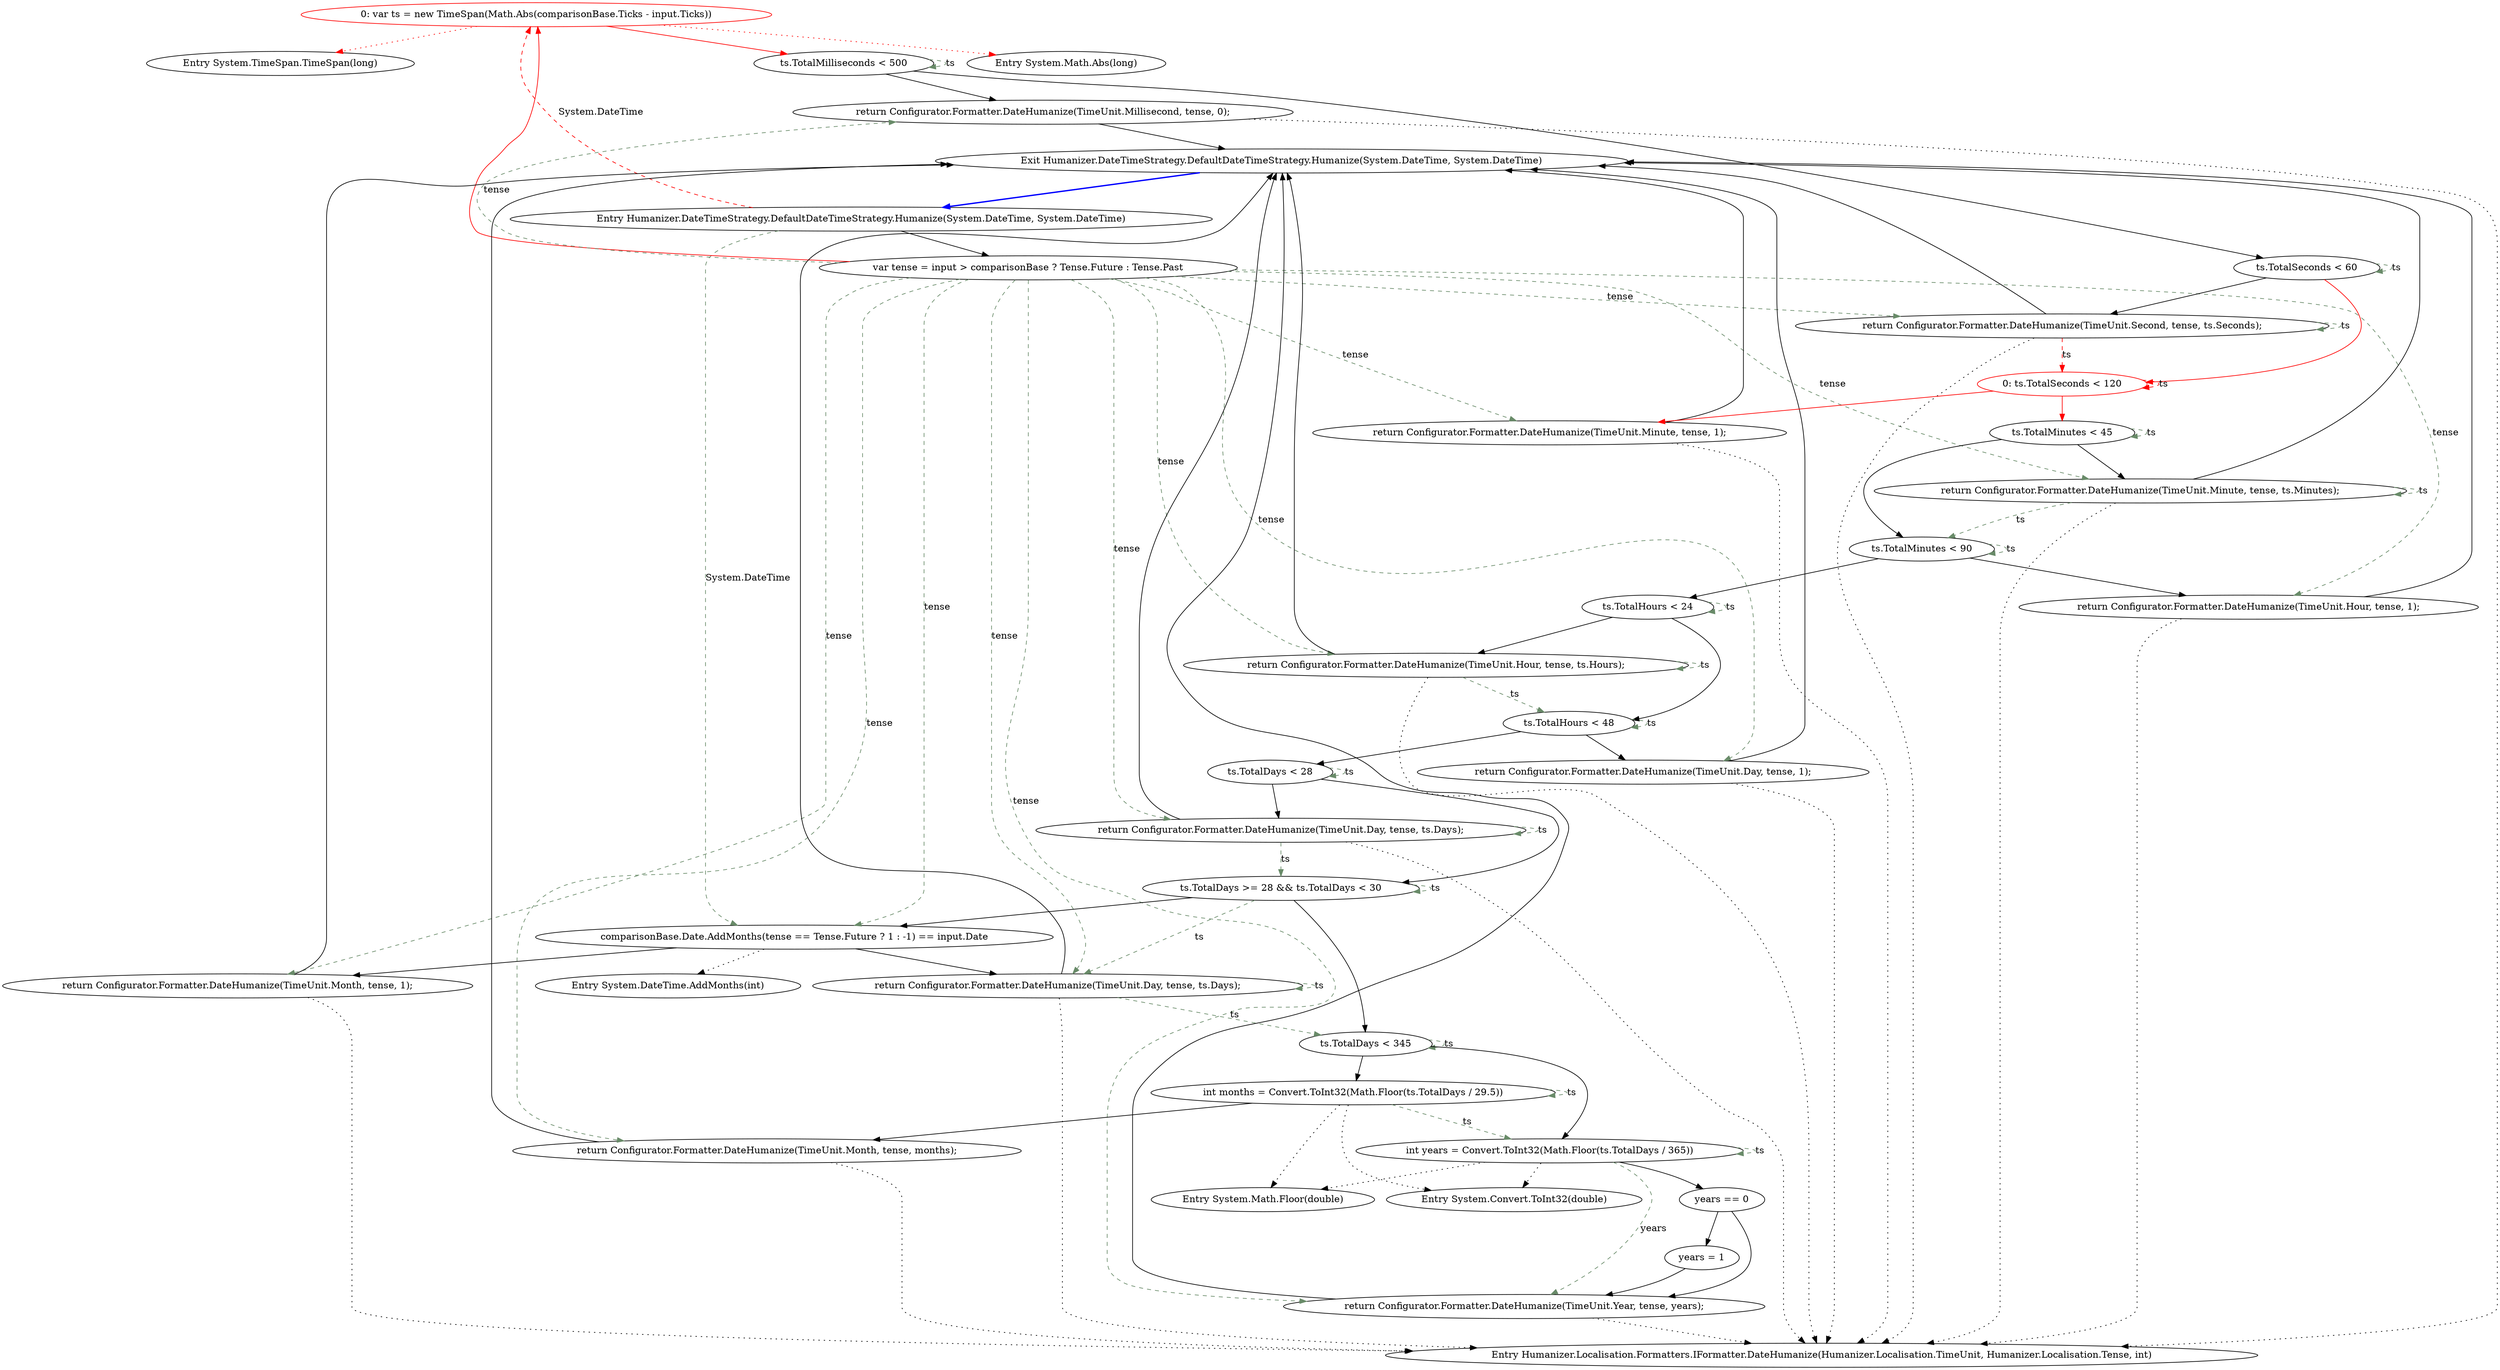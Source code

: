 digraph  {
m0_31 [cluster="System.TimeSpan.TimeSpan(long)", file="ReflectionHelper.cs", label="Entry System.TimeSpan.TimeSpan(long)", span="0-0"];
m0_36 [cluster="System.Convert.ToInt32(double)", file="ReflectionHelper.cs", label="Entry System.Convert.ToInt32(double)", span="0-0"];
m0_34 [cluster="System.DateTime.AddMonths(int)", file="ReflectionHelper.cs", label="Entry System.DateTime.AddMonths(int)", span="0-0"];
m0_0 [cluster="Humanizer.DateTimeStrategy.DefaultDateTimeStrategy.Humanize(System.DateTime, System.DateTime)", file="ReflectionHelper.cs", label="Entry Humanizer.DateTimeStrategy.DefaultDateTimeStrategy.Humanize(System.DateTime, System.DateTime)", span="18-18"];
m0_1 [cluster="Humanizer.DateTimeStrategy.DefaultDateTimeStrategy.Humanize(System.DateTime, System.DateTime)", file="ReflectionHelper.cs", label="var tense = input > comparisonBase ? Tense.Future : Tense.Past", span="20-20"];
m0_2 [cluster="Humanizer.DateTimeStrategy.DefaultDateTimeStrategy.Humanize(System.DateTime, System.DateTime)", color=red, community=0, file="ReflectionHelper.cs", label="0: var ts = new TimeSpan(Math.Abs(comparisonBase.Ticks - input.Ticks))", span="21-21"];
m0_20 [cluster="Humanizer.DateTimeStrategy.DefaultDateTimeStrategy.Humanize(System.DateTime, System.DateTime)", file="ReflectionHelper.cs", label="comparisonBase.Date.AddMonths(tense == Tense.Future ? 1 : -1) == input.Date", span="49-49"];
m0_4 [cluster="Humanizer.DateTimeStrategy.DefaultDateTimeStrategy.Humanize(System.DateTime, System.DateTime)", file="ReflectionHelper.cs", label="return Configurator.Formatter.DateHumanize(TimeUnit.Millisecond, tense, 0);", span="24-24"];
m0_6 [cluster="Humanizer.DateTimeStrategy.DefaultDateTimeStrategy.Humanize(System.DateTime, System.DateTime)", file="ReflectionHelper.cs", label="return Configurator.Formatter.DateHumanize(TimeUnit.Second, tense, ts.Seconds);", span="27-27"];
m0_8 [cluster="Humanizer.DateTimeStrategy.DefaultDateTimeStrategy.Humanize(System.DateTime, System.DateTime)", file="ReflectionHelper.cs", label="return Configurator.Formatter.DateHumanize(TimeUnit.Minute, tense, 1);", span="30-30"];
m0_10 [cluster="Humanizer.DateTimeStrategy.DefaultDateTimeStrategy.Humanize(System.DateTime, System.DateTime)", file="ReflectionHelper.cs", label="return Configurator.Formatter.DateHumanize(TimeUnit.Minute, tense, ts.Minutes);", span="33-33"];
m0_12 [cluster="Humanizer.DateTimeStrategy.DefaultDateTimeStrategy.Humanize(System.DateTime, System.DateTime)", file="ReflectionHelper.cs", label="return Configurator.Formatter.DateHumanize(TimeUnit.Hour, tense, 1);", span="36-36"];
m0_14 [cluster="Humanizer.DateTimeStrategy.DefaultDateTimeStrategy.Humanize(System.DateTime, System.DateTime)", file="ReflectionHelper.cs", label="return Configurator.Formatter.DateHumanize(TimeUnit.Hour, tense, ts.Hours);", span="39-39"];
m0_16 [cluster="Humanizer.DateTimeStrategy.DefaultDateTimeStrategy.Humanize(System.DateTime, System.DateTime)", file="ReflectionHelper.cs", label="return Configurator.Formatter.DateHumanize(TimeUnit.Day, tense, 1);", span="42-42"];
m0_18 [cluster="Humanizer.DateTimeStrategy.DefaultDateTimeStrategy.Humanize(System.DateTime, System.DateTime)", file="ReflectionHelper.cs", label="return Configurator.Formatter.DateHumanize(TimeUnit.Day, tense, ts.Days);", span="45-45"];
m0_21 [cluster="Humanizer.DateTimeStrategy.DefaultDateTimeStrategy.Humanize(System.DateTime, System.DateTime)", file="ReflectionHelper.cs", label="return Configurator.Formatter.DateHumanize(TimeUnit.Month, tense, 1);", span="50-50"];
m0_22 [cluster="Humanizer.DateTimeStrategy.DefaultDateTimeStrategy.Humanize(System.DateTime, System.DateTime)", file="ReflectionHelper.cs", label="return Configurator.Formatter.DateHumanize(TimeUnit.Day, tense, ts.Days);", span="51-51"];
m0_25 [cluster="Humanizer.DateTimeStrategy.DefaultDateTimeStrategy.Humanize(System.DateTime, System.DateTime)", file="ReflectionHelper.cs", label="return Configurator.Formatter.DateHumanize(TimeUnit.Month, tense, months);", span="57-57"];
m0_29 [cluster="Humanizer.DateTimeStrategy.DefaultDateTimeStrategy.Humanize(System.DateTime, System.DateTime)", file="ReflectionHelper.cs", label="return Configurator.Formatter.DateHumanize(TimeUnit.Year, tense, years);", span="63-63"];
m0_3 [cluster="Humanizer.DateTimeStrategy.DefaultDateTimeStrategy.Humanize(System.DateTime, System.DateTime)", file="ReflectionHelper.cs", label="ts.TotalMilliseconds < 500", span="23-23"];
m0_5 [cluster="Humanizer.DateTimeStrategy.DefaultDateTimeStrategy.Humanize(System.DateTime, System.DateTime)", file="ReflectionHelper.cs", label="ts.TotalSeconds < 60", span="26-26"];
m0_7 [cluster="Humanizer.DateTimeStrategy.DefaultDateTimeStrategy.Humanize(System.DateTime, System.DateTime)", color=red, community=0, file="ReflectionHelper.cs", label="0: ts.TotalSeconds < 120", span="29-29"];
m0_9 [cluster="Humanizer.DateTimeStrategy.DefaultDateTimeStrategy.Humanize(System.DateTime, System.DateTime)", file="ReflectionHelper.cs", label="ts.TotalMinutes < 45", span="32-32"];
m0_11 [cluster="Humanizer.DateTimeStrategy.DefaultDateTimeStrategy.Humanize(System.DateTime, System.DateTime)", file="ReflectionHelper.cs", label="ts.TotalMinutes < 90", span="35-35"];
m0_13 [cluster="Humanizer.DateTimeStrategy.DefaultDateTimeStrategy.Humanize(System.DateTime, System.DateTime)", file="ReflectionHelper.cs", label="ts.TotalHours < 24", span="38-38"];
m0_15 [cluster="Humanizer.DateTimeStrategy.DefaultDateTimeStrategy.Humanize(System.DateTime, System.DateTime)", file="ReflectionHelper.cs", label="ts.TotalHours < 48", span="41-41"];
m0_17 [cluster="Humanizer.DateTimeStrategy.DefaultDateTimeStrategy.Humanize(System.DateTime, System.DateTime)", file="ReflectionHelper.cs", label="ts.TotalDays < 28", span="44-44"];
m0_19 [cluster="Humanizer.DateTimeStrategy.DefaultDateTimeStrategy.Humanize(System.DateTime, System.DateTime)", file="ReflectionHelper.cs", label="ts.TotalDays >= 28 && ts.TotalDays < 30", span="47-47"];
m0_23 [cluster="Humanizer.DateTimeStrategy.DefaultDateTimeStrategy.Humanize(System.DateTime, System.DateTime)", file="ReflectionHelper.cs", label="ts.TotalDays < 345", span="54-54"];
m0_24 [cluster="Humanizer.DateTimeStrategy.DefaultDateTimeStrategy.Humanize(System.DateTime, System.DateTime)", file="ReflectionHelper.cs", label="int months = Convert.ToInt32(Math.Floor(ts.TotalDays / 29.5))", span="56-56"];
m0_26 [cluster="Humanizer.DateTimeStrategy.DefaultDateTimeStrategy.Humanize(System.DateTime, System.DateTime)", file="ReflectionHelper.cs", label="int years = Convert.ToInt32(Math.Floor(ts.TotalDays / 365))", span="60-60"];
m0_27 [cluster="Humanizer.DateTimeStrategy.DefaultDateTimeStrategy.Humanize(System.DateTime, System.DateTime)", file="ReflectionHelper.cs", label="years == 0", span="61-61"];
m0_28 [cluster="Humanizer.DateTimeStrategy.DefaultDateTimeStrategy.Humanize(System.DateTime, System.DateTime)", file="ReflectionHelper.cs", label="years = 1", span="61-61"];
m0_30 [cluster="Humanizer.DateTimeStrategy.DefaultDateTimeStrategy.Humanize(System.DateTime, System.DateTime)", file="ReflectionHelper.cs", label="Exit Humanizer.DateTimeStrategy.DefaultDateTimeStrategy.Humanize(System.DateTime, System.DateTime)", span="18-18"];
m0_35 [cluster="System.Math.Floor(double)", file="ReflectionHelper.cs", label="Entry System.Math.Floor(double)", span="0-0"];
m0_33 [cluster="Humanizer.Localisation.Formatters.IFormatter.DateHumanize(Humanizer.Localisation.TimeUnit, Humanizer.Localisation.Tense, int)", file="ReflectionHelper.cs", label="Entry Humanizer.Localisation.Formatters.IFormatter.DateHumanize(Humanizer.Localisation.TimeUnit, Humanizer.Localisation.Tense, int)", span="10-10"];
m0_32 [cluster="System.Math.Abs(long)", file="ReflectionHelper.cs", label="Entry System.Math.Abs(long)", span="0-0"];
m0_0 -> m0_1  [key=0, style=solid];
m0_0 -> m0_2  [color=red, key=1, label="System.DateTime", style=dashed];
m0_0 -> m0_20  [color=darkseagreen4, key=1, label="System.DateTime", style=dashed];
m0_1 -> m0_2  [color=red, key=0, style=solid];
m0_1 -> m0_4  [color=darkseagreen4, key=1, label=tense, style=dashed];
m0_1 -> m0_6  [color=darkseagreen4, key=1, label=tense, style=dashed];
m0_1 -> m0_8  [color=darkseagreen4, key=1, label=tense, style=dashed];
m0_1 -> m0_10  [color=darkseagreen4, key=1, label=tense, style=dashed];
m0_1 -> m0_12  [color=darkseagreen4, key=1, label=tense, style=dashed];
m0_1 -> m0_14  [color=darkseagreen4, key=1, label=tense, style=dashed];
m0_1 -> m0_16  [color=darkseagreen4, key=1, label=tense, style=dashed];
m0_1 -> m0_18  [color=darkseagreen4, key=1, label=tense, style=dashed];
m0_1 -> m0_20  [color=darkseagreen4, key=1, label=tense, style=dashed];
m0_1 -> m0_21  [color=darkseagreen4, key=1, label=tense, style=dashed];
m0_1 -> m0_22  [color=darkseagreen4, key=1, label=tense, style=dashed];
m0_1 -> m0_25  [color=darkseagreen4, key=1, label=tense, style=dashed];
m0_1 -> m0_29  [color=darkseagreen4, key=1, label=tense, style=dashed];
m0_2 -> m0_3  [color=red, key=0, style=solid];
m0_2 -> m0_31  [color=red, key=2, style=dotted];
m0_2 -> m0_32  [color=red, key=2, style=dotted];
m0_20 -> m0_21  [key=0, style=solid];
m0_20 -> m0_22  [key=0, style=solid];
m0_20 -> m0_34  [key=2, style=dotted];
m0_4 -> m0_30  [key=0, style=solid];
m0_4 -> m0_33  [key=2, style=dotted];
m0_6 -> m0_30  [key=0, style=solid];
m0_6 -> m0_33  [key=2, style=dotted];
m0_6 -> m0_6  [color=darkseagreen4, key=1, label=ts, style=dashed];
m0_6 -> m0_7  [color=red, key=1, label=ts, style=dashed];
m0_8 -> m0_30  [key=0, style=solid];
m0_8 -> m0_33  [key=2, style=dotted];
m0_10 -> m0_30  [key=0, style=solid];
m0_10 -> m0_33  [key=2, style=dotted];
m0_10 -> m0_10  [color=darkseagreen4, key=1, label=ts, style=dashed];
m0_10 -> m0_11  [color=darkseagreen4, key=1, label=ts, style=dashed];
m0_12 -> m0_30  [key=0, style=solid];
m0_12 -> m0_33  [key=2, style=dotted];
m0_14 -> m0_30  [key=0, style=solid];
m0_14 -> m0_33  [key=2, style=dotted];
m0_14 -> m0_14  [color=darkseagreen4, key=1, label=ts, style=dashed];
m0_14 -> m0_15  [color=darkseagreen4, key=1, label=ts, style=dashed];
m0_16 -> m0_30  [key=0, style=solid];
m0_16 -> m0_33  [key=2, style=dotted];
m0_18 -> m0_30  [key=0, style=solid];
m0_18 -> m0_33  [key=2, style=dotted];
m0_18 -> m0_18  [color=darkseagreen4, key=1, label=ts, style=dashed];
m0_18 -> m0_19  [color=darkseagreen4, key=1, label=ts, style=dashed];
m0_21 -> m0_30  [key=0, style=solid];
m0_21 -> m0_33  [key=2, style=dotted];
m0_22 -> m0_30  [key=0, style=solid];
m0_22 -> m0_33  [key=2, style=dotted];
m0_22 -> m0_22  [color=darkseagreen4, key=1, label=ts, style=dashed];
m0_22 -> m0_23  [color=darkseagreen4, key=1, label=ts, style=dashed];
m0_25 -> m0_30  [key=0, style=solid];
m0_25 -> m0_33  [key=2, style=dotted];
m0_29 -> m0_30  [key=0, style=solid];
m0_29 -> m0_33  [key=2, style=dotted];
m0_3 -> m0_4  [key=0, style=solid];
m0_3 -> m0_5  [key=0, style=solid];
m0_3 -> m0_3  [color=darkseagreen4, key=1, label=ts, style=dashed];
m0_5 -> m0_6  [key=0, style=solid];
m0_5 -> m0_7  [color=red, key=0, style=solid];
m0_5 -> m0_5  [color=darkseagreen4, key=1, label=ts, style=dashed];
m0_7 -> m0_8  [color=red, key=0, style=solid];
m0_7 -> m0_9  [color=red, key=0, style=solid];
m0_7 -> m0_7  [color=red, key=1, label=ts, style=dashed];
m0_9 -> m0_10  [key=0, style=solid];
m0_9 -> m0_11  [key=0, style=solid];
m0_9 -> m0_9  [color=darkseagreen4, key=1, label=ts, style=dashed];
m0_11 -> m0_12  [key=0, style=solid];
m0_11 -> m0_13  [key=0, style=solid];
m0_11 -> m0_11  [color=darkseagreen4, key=1, label=ts, style=dashed];
m0_13 -> m0_14  [key=0, style=solid];
m0_13 -> m0_15  [key=0, style=solid];
m0_13 -> m0_13  [color=darkseagreen4, key=1, label=ts, style=dashed];
m0_15 -> m0_16  [key=0, style=solid];
m0_15 -> m0_17  [key=0, style=solid];
m0_15 -> m0_15  [color=darkseagreen4, key=1, label=ts, style=dashed];
m0_17 -> m0_18  [key=0, style=solid];
m0_17 -> m0_19  [key=0, style=solid];
m0_17 -> m0_17  [color=darkseagreen4, key=1, label=ts, style=dashed];
m0_19 -> m0_20  [key=0, style=solid];
m0_19 -> m0_23  [key=0, style=solid];
m0_19 -> m0_19  [color=darkseagreen4, key=1, label=ts, style=dashed];
m0_19 -> m0_22  [color=darkseagreen4, key=1, label=ts, style=dashed];
m0_23 -> m0_24  [key=0, style=solid];
m0_23 -> m0_26  [key=0, style=solid];
m0_23 -> m0_23  [color=darkseagreen4, key=1, label=ts, style=dashed];
m0_24 -> m0_25  [key=0, style=solid];
m0_24 -> m0_35  [key=2, style=dotted];
m0_24 -> m0_36  [key=2, style=dotted];
m0_24 -> m0_24  [color=darkseagreen4, key=1, label=ts, style=dashed];
m0_24 -> m0_26  [color=darkseagreen4, key=1, label=ts, style=dashed];
m0_26 -> m0_27  [key=0, style=solid];
m0_26 -> m0_35  [key=2, style=dotted];
m0_26 -> m0_36  [key=2, style=dotted];
m0_26 -> m0_26  [color=darkseagreen4, key=1, label=ts, style=dashed];
m0_26 -> m0_29  [color=darkseagreen4, key=1, label=years, style=dashed];
m0_27 -> m0_28  [key=0, style=solid];
m0_27 -> m0_29  [key=0, style=solid];
m0_28 -> m0_29  [key=0, style=solid];
m0_30 -> m0_0  [color=blue, key=0, style=bold];
}

